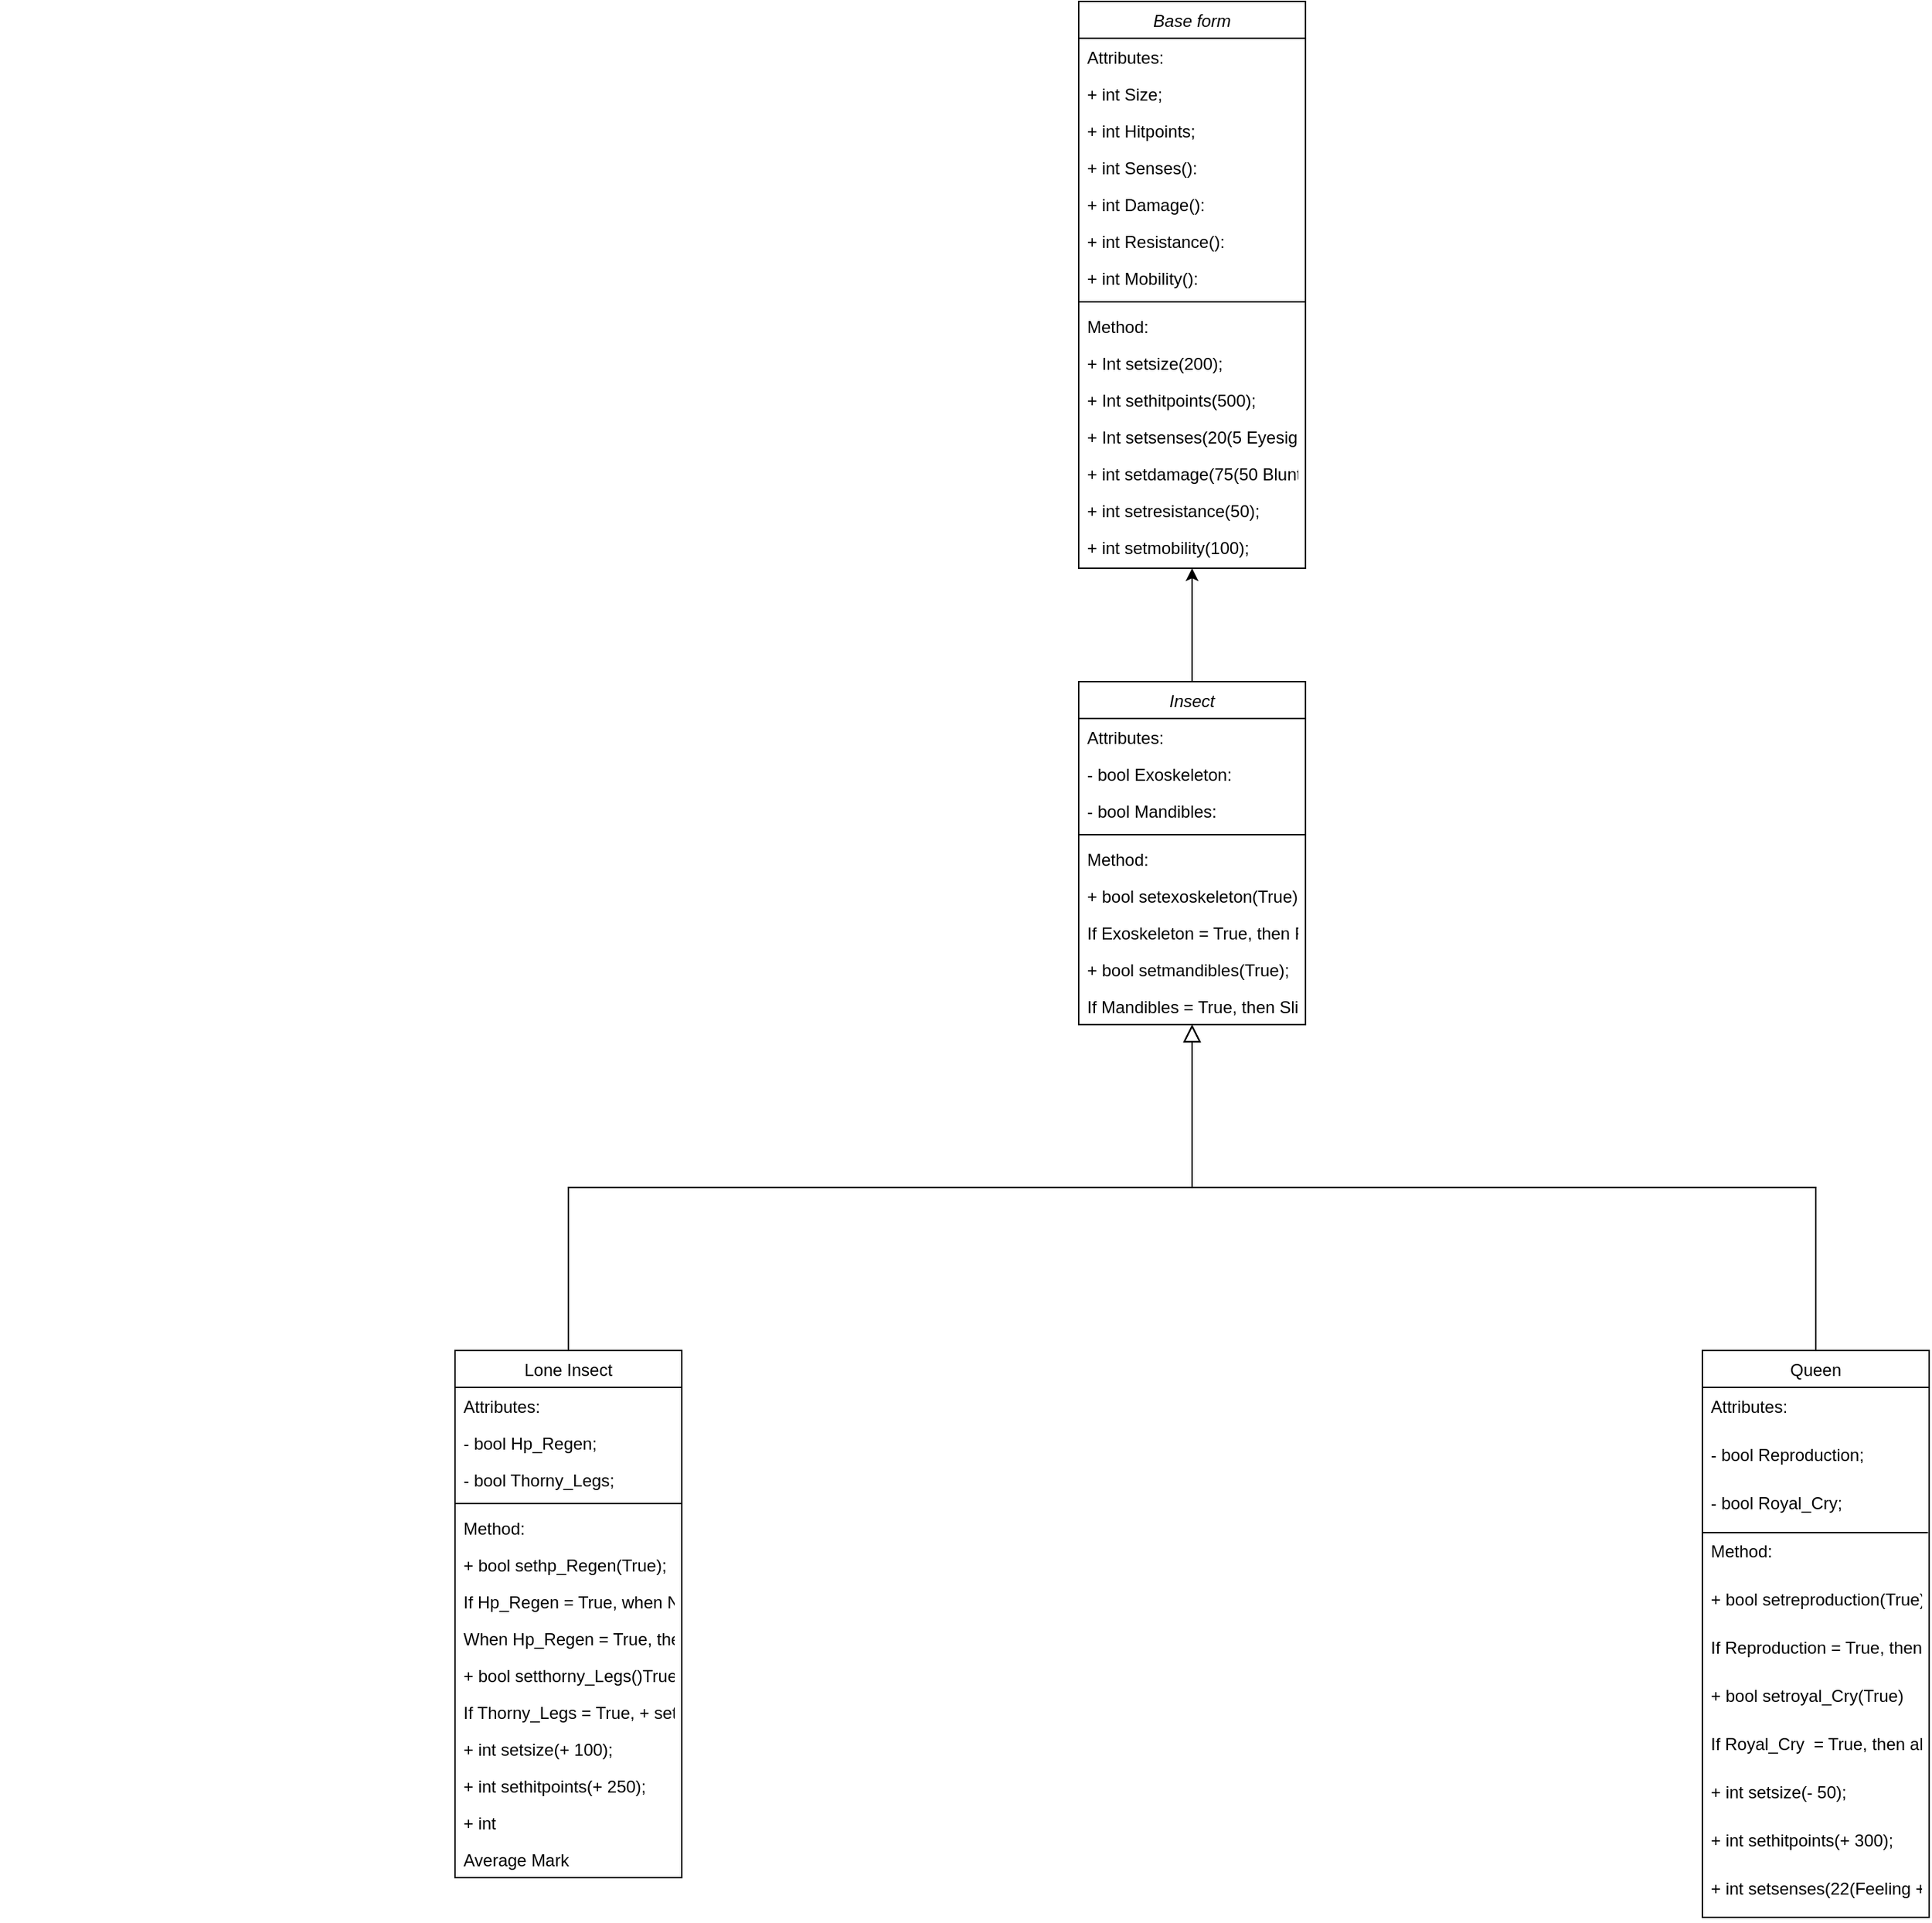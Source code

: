 <mxfile version="24.4.8" type="google">
  <diagram id="C5RBs43oDa-KdzZeNtuy" name="Page-1">
    <mxGraphModel grid="1" page="1" gridSize="20" guides="1" tooltips="1" connect="1" arrows="1" fold="1" pageScale="1" pageWidth="1654" pageHeight="2336" math="0" shadow="0">
      <root>
        <mxCell id="WIyWlLk6GJQsqaUBKTNV-0" />
        <mxCell id="WIyWlLk6GJQsqaUBKTNV-1" parent="WIyWlLk6GJQsqaUBKTNV-0" />
        <mxCell id="NuTiM8LtGagr-rvXPXmI-1" style="edgeStyle=orthogonalEdgeStyle;rounded=0;orthogonalLoop=1;jettySize=auto;html=1;exitX=0.5;exitY=0;exitDx=0;exitDy=0;entryX=0.5;entryY=1;entryDx=0;entryDy=0;" edge="1" parent="WIyWlLk6GJQsqaUBKTNV-1" source="zkfFHV4jXpPFQw0GAbJ--0" target="9nP0xPICYfMfOS9BI6PD-7">
          <mxGeometry relative="1" as="geometry" />
        </mxCell>
        <mxCell id="zkfFHV4jXpPFQw0GAbJ--0" value="Insect" style="swimlane;fontStyle=2;align=center;verticalAlign=top;childLayout=stackLayout;horizontal=1;startSize=26;horizontalStack=0;resizeParent=1;resizeLast=0;collapsible=1;marginBottom=0;rounded=0;shadow=0;strokeWidth=1;" vertex="1" parent="WIyWlLk6GJQsqaUBKTNV-1">
          <mxGeometry x="760" y="480" width="160" height="242" as="geometry">
            <mxRectangle x="230" y="140" width="160" height="26" as="alternateBounds" />
          </mxGeometry>
        </mxCell>
        <mxCell id="zkfFHV4jXpPFQw0GAbJ--1" value="Attributes:" style="text;align=left;verticalAlign=top;spacingLeft=4;spacingRight=4;overflow=hidden;rotatable=0;points=[[0,0.5],[1,0.5]];portConstraint=eastwest;" vertex="1" parent="zkfFHV4jXpPFQw0GAbJ--0">
          <mxGeometry y="26" width="160" height="26" as="geometry" />
        </mxCell>
        <mxCell id="9nP0xPICYfMfOS9BI6PD-6" value="- bool Exoskeleton:" style="text;align=left;verticalAlign=top;spacingLeft=4;spacingRight=4;overflow=hidden;rotatable=0;points=[[0,0.5],[1,0.5]];portConstraint=eastwest;rounded=0;shadow=0;html=0;" vertex="1" parent="zkfFHV4jXpPFQw0GAbJ--0">
          <mxGeometry y="52" width="160" height="26" as="geometry" />
        </mxCell>
        <mxCell id="zkfFHV4jXpPFQw0GAbJ--2" value="- bool Mandibles:" style="text;align=left;verticalAlign=top;spacingLeft=4;spacingRight=4;overflow=hidden;rotatable=0;points=[[0,0.5],[1,0.5]];portConstraint=eastwest;rounded=0;shadow=0;html=0;" vertex="1" parent="zkfFHV4jXpPFQw0GAbJ--0">
          <mxGeometry y="78" width="160" height="26" as="geometry" />
        </mxCell>
        <mxCell id="zkfFHV4jXpPFQw0GAbJ--4" value="" style="line;html=1;strokeWidth=1;align=left;verticalAlign=middle;spacingTop=-1;spacingLeft=3;spacingRight=3;rotatable=0;labelPosition=right;points=[];portConstraint=eastwest;" vertex="1" parent="zkfFHV4jXpPFQw0GAbJ--0">
          <mxGeometry y="104" width="160" height="8" as="geometry" />
        </mxCell>
        <mxCell id="zkfFHV4jXpPFQw0GAbJ--5" value="Method:" style="text;align=left;verticalAlign=top;spacingLeft=4;spacingRight=4;overflow=hidden;rotatable=0;points=[[0,0.5],[1,0.5]];portConstraint=eastwest;" vertex="1" parent="zkfFHV4jXpPFQw0GAbJ--0">
          <mxGeometry y="112" width="160" height="26" as="geometry" />
        </mxCell>
        <mxCell id="9nP0xPICYfMfOS9BI6PD-5" value="+ bool setexoskeleton(True);" style="text;align=left;verticalAlign=top;spacingLeft=4;spacingRight=4;overflow=hidden;rotatable=0;points=[[0,0.5],[1,0.5]];portConstraint=eastwest;" vertex="1" parent="zkfFHV4jXpPFQw0GAbJ--0">
          <mxGeometry y="138" width="160" height="26" as="geometry" />
        </mxCell>
        <mxCell id="5kZ9VZYD1oQlBFE6YMBr-1" value="If Exoskeleton = True, then Resitance + 150" style="text;align=left;verticalAlign=top;spacingLeft=4;spacingRight=4;overflow=hidden;rotatable=0;points=[[0,0.5],[1,0.5]];portConstraint=eastwest;" vertex="1" parent="zkfFHV4jXpPFQw0GAbJ--0">
          <mxGeometry y="164" width="160" height="26" as="geometry" />
        </mxCell>
        <mxCell id="5kZ9VZYD1oQlBFE6YMBr-2" value="+ bool setmandibles(True); " style="text;align=left;verticalAlign=top;spacingLeft=4;spacingRight=4;overflow=hidden;rotatable=0;points=[[0,0.5],[1,0.5]];portConstraint=eastwest;" vertex="1" parent="zkfFHV4jXpPFQw0GAbJ--0">
          <mxGeometry y="190" width="160" height="26" as="geometry" />
        </mxCell>
        <mxCell id="5kZ9VZYD1oQlBFE6YMBr-4" value="If Mandibles = True, then Slice Damage + 75" style="text;align=left;verticalAlign=top;spacingLeft=4;spacingRight=4;overflow=hidden;rotatable=0;points=[[0,0.5],[1,0.5]];portConstraint=eastwest;" vertex="1" parent="zkfFHV4jXpPFQw0GAbJ--0">
          <mxGeometry y="216" width="160" height="26" as="geometry" />
        </mxCell>
        <mxCell id="zkfFHV4jXpPFQw0GAbJ--6" value="Lone Insect" style="swimlane;fontStyle=0;align=center;verticalAlign=top;childLayout=stackLayout;horizontal=1;startSize=26;horizontalStack=0;resizeParent=1;resizeLast=0;collapsible=1;marginBottom=0;rounded=0;shadow=0;strokeWidth=1;" vertex="1" parent="WIyWlLk6GJQsqaUBKTNV-1">
          <mxGeometry x="320" y="952" width="160" height="372" as="geometry">
            <mxRectangle x="130" y="380" width="160" height="26" as="alternateBounds" />
          </mxGeometry>
        </mxCell>
        <mxCell id="zkfFHV4jXpPFQw0GAbJ--7" value="Attributes:" style="text;align=left;verticalAlign=top;spacingLeft=4;spacingRight=4;overflow=hidden;rotatable=0;points=[[0,0.5],[1,0.5]];portConstraint=eastwest;" vertex="1" parent="zkfFHV4jXpPFQw0GAbJ--6">
          <mxGeometry y="26" width="160" height="26" as="geometry" />
        </mxCell>
        <mxCell id="zkfFHV4jXpPFQw0GAbJ--8" value="- bool Hp_Regen;" style="text;align=left;verticalAlign=top;spacingLeft=4;spacingRight=4;overflow=hidden;rotatable=0;points=[[0,0.5],[1,0.5]];portConstraint=eastwest;rounded=0;shadow=0;html=0;" vertex="1" parent="zkfFHV4jXpPFQw0GAbJ--6">
          <mxGeometry y="52" width="160" height="26" as="geometry" />
        </mxCell>
        <mxCell id="NuTiM8LtGagr-rvXPXmI-5" value="- bool Thorny_Legs;" style="text;align=left;verticalAlign=top;spacingLeft=4;spacingRight=4;overflow=hidden;rotatable=0;points=[[0,0.5],[1,0.5]];portConstraint=eastwest;rounded=0;shadow=0;html=0;" vertex="1" parent="zkfFHV4jXpPFQw0GAbJ--6">
          <mxGeometry y="78" width="160" height="26" as="geometry" />
        </mxCell>
        <mxCell id="zkfFHV4jXpPFQw0GAbJ--9" value="" style="line;html=1;strokeWidth=1;align=left;verticalAlign=middle;spacingTop=-1;spacingLeft=3;spacingRight=3;rotatable=0;labelPosition=right;points=[];portConstraint=eastwest;" vertex="1" parent="zkfFHV4jXpPFQw0GAbJ--6">
          <mxGeometry y="104" width="160" height="8" as="geometry" />
        </mxCell>
        <mxCell id="zkfFHV4jXpPFQw0GAbJ--11" value="Method:" style="text;align=left;verticalAlign=top;spacingLeft=4;spacingRight=4;overflow=hidden;rotatable=0;points=[[0,0.5],[1,0.5]];portConstraint=eastwest;" vertex="1" parent="zkfFHV4jXpPFQw0GAbJ--6">
          <mxGeometry y="112" width="160" height="26" as="geometry" />
        </mxCell>
        <mxCell id="9nP0xPICYfMfOS9BI6PD-4" value="+ bool sethp_Regen(True);" style="text;align=left;verticalAlign=top;spacingLeft=4;spacingRight=4;overflow=hidden;rotatable=0;points=[[0,0.5],[1,0.5]];portConstraint=eastwest;" vertex="1" parent="zkfFHV4jXpPFQw0GAbJ--6">
          <mxGeometry y="138" width="160" height="26" as="geometry" />
        </mxCell>
        <mxCell id="NuTiM8LtGagr-rvXPXmI-3" value="If Hp_Regen = True, when Nutrition" style="text;align=left;verticalAlign=top;spacingLeft=4;spacingRight=4;overflow=hidden;rotatable=0;points=[[0,0.5],[1,0.5]];portConstraint=eastwest;rounded=0;shadow=0;html=0;" vertex="1" parent="zkfFHV4jXpPFQw0GAbJ--6">
          <mxGeometry y="164" width="160" height="26" as="geometry" />
        </mxCell>
        <mxCell id="5kZ9VZYD1oQlBFE6YMBr-15" value="When Hp_Regen = True, then + (int) Hitpoints" style="text;align=left;verticalAlign=top;spacingLeft=4;spacingRight=4;overflow=hidden;rotatable=0;points=[[0,0.5],[1,0.5]];portConstraint=eastwest;rounded=0;shadow=0;html=0;" vertex="1" parent="zkfFHV4jXpPFQw0GAbJ--6">
          <mxGeometry y="190" width="160" height="26" as="geometry" />
        </mxCell>
        <mxCell id="5kZ9VZYD1oQlBFE6YMBr-16" value="+ bool setthorny_Legs()True;" style="text;align=left;verticalAlign=top;spacingLeft=4;spacingRight=4;overflow=hidden;rotatable=0;points=[[0,0.5],[1,0.5]];portConstraint=eastwest;rounded=0;shadow=0;html=0;" vertex="1" parent="zkfFHV4jXpPFQw0GAbJ--6">
          <mxGeometry y="216" width="160" height="26" as="geometry" />
        </mxCell>
        <mxCell id="NuTiM8LtGagr-rvXPXmI-2" value="If Thorny_Legs = True, + setmobility(+ 20);" style="text;align=left;verticalAlign=top;spacingLeft=4;spacingRight=4;overflow=hidden;rotatable=0;points=[[0,0.5],[1,0.5]];portConstraint=eastwest;rounded=0;shadow=0;html=0;" vertex="1" parent="zkfFHV4jXpPFQw0GAbJ--6">
          <mxGeometry y="242" width="160" height="26" as="geometry" />
        </mxCell>
        <mxCell id="NuTiM8LtGagr-rvXPXmI-6" value="+ int setsize(+ 100);" style="text;align=left;verticalAlign=top;spacingLeft=4;spacingRight=4;overflow=hidden;rotatable=0;points=[[0,0.5],[1,0.5]];portConstraint=eastwest;rounded=0;shadow=0;html=0;" vertex="1" parent="zkfFHV4jXpPFQw0GAbJ--6">
          <mxGeometry y="268" width="160" height="26" as="geometry" />
        </mxCell>
        <mxCell id="NuTiM8LtGagr-rvXPXmI-7" value="+ int sethitpoints(+ 250);" style="text;align=left;verticalAlign=top;spacingLeft=4;spacingRight=4;overflow=hidden;rotatable=0;points=[[0,0.5],[1,0.5]];portConstraint=eastwest;rounded=0;shadow=0;html=0;" vertex="1" parent="zkfFHV4jXpPFQw0GAbJ--6">
          <mxGeometry y="294" width="160" height="26" as="geometry" />
        </mxCell>
        <mxCell id="NuTiM8LtGagr-rvXPXmI-8" value="+ int " style="text;align=left;verticalAlign=top;spacingLeft=4;spacingRight=4;overflow=hidden;rotatable=0;points=[[0,0.5],[1,0.5]];portConstraint=eastwest;rounded=0;shadow=0;html=0;" vertex="1" parent="zkfFHV4jXpPFQw0GAbJ--6">
          <mxGeometry y="320" width="160" height="26" as="geometry" />
        </mxCell>
        <mxCell id="NuTiM8LtGagr-rvXPXmI-9" value="Average Mark" style="text;align=left;verticalAlign=top;spacingLeft=4;spacingRight=4;overflow=hidden;rotatable=0;points=[[0,0.5],[1,0.5]];portConstraint=eastwest;rounded=0;shadow=0;html=0;" vertex="1" parent="zkfFHV4jXpPFQw0GAbJ--6">
          <mxGeometry y="346" width="160" height="26" as="geometry" />
        </mxCell>
        <mxCell id="zkfFHV4jXpPFQw0GAbJ--12" value="" style="endArrow=block;endSize=10;endFill=0;shadow=0;strokeWidth=1;rounded=0;curved=0;edgeStyle=elbowEdgeStyle;elbow=vertical;" edge="1" parent="WIyWlLk6GJQsqaUBKTNV-1" source="zkfFHV4jXpPFQw0GAbJ--6" target="zkfFHV4jXpPFQw0GAbJ--0">
          <mxGeometry width="160" relative="1" as="geometry">
            <mxPoint x="612" y="163" as="sourcePoint" />
            <mxPoint x="612" y="163" as="targetPoint" />
          </mxGeometry>
        </mxCell>
        <mxCell id="zkfFHV4jXpPFQw0GAbJ--13" value="Queen" style="swimlane;fontStyle=0;align=center;verticalAlign=top;childLayout=stackLayout;horizontal=1;startSize=26;horizontalStack=0;resizeParent=1;resizeLast=0;collapsible=1;marginBottom=0;rounded=0;shadow=0;strokeWidth=1;" vertex="1" parent="WIyWlLk6GJQsqaUBKTNV-1">
          <mxGeometry x="1200" y="952" width="160" height="400" as="geometry">
            <mxRectangle x="340" y="380" width="170" height="26" as="alternateBounds" />
          </mxGeometry>
        </mxCell>
        <mxCell id="zkfFHV4jXpPFQw0GAbJ--14" value="Attributes:" style="text;align=left;verticalAlign=top;spacingLeft=4;spacingRight=4;overflow=hidden;rotatable=0;points=[[0,0.5],[1,0.5]];portConstraint=eastwest;" vertex="1" parent="zkfFHV4jXpPFQw0GAbJ--13">
          <mxGeometry y="26" width="160" height="34" as="geometry" />
        </mxCell>
        <mxCell id="9nP0xPICYfMfOS9BI6PD-2" value="- bool Reproduction;" style="text;align=left;verticalAlign=top;spacingLeft=4;spacingRight=4;overflow=hidden;rotatable=0;points=[[0,0.5],[1,0.5]];portConstraint=eastwest;" vertex="1" parent="zkfFHV4jXpPFQw0GAbJ--13">
          <mxGeometry y="60" width="160" height="34" as="geometry" />
        </mxCell>
        <mxCell id="5kZ9VZYD1oQlBFE6YMBr-5" value="- bool Royal_Cry;" style="text;align=left;verticalAlign=top;spacingLeft=4;spacingRight=4;overflow=hidden;rotatable=0;points=[[0,0.5],[1,0.5]];portConstraint=eastwest;" vertex="1" parent="zkfFHV4jXpPFQw0GAbJ--13">
          <mxGeometry y="94" width="160" height="34" as="geometry" />
        </mxCell>
        <mxCell id="9nP0xPICYfMfOS9BI6PD-0" value="Method:" style="text;align=left;verticalAlign=top;spacingLeft=4;spacingRight=4;overflow=hidden;rotatable=0;points=[[0,0.5],[1,0.5]];portConstraint=eastwest;" vertex="1" parent="zkfFHV4jXpPFQw0GAbJ--13">
          <mxGeometry y="128" width="160" height="34" as="geometry" />
        </mxCell>
        <mxCell id="9nP0xPICYfMfOS9BI6PD-1" value="" style="endArrow=none;html=1;rounded=0;entryX=0.995;entryY=0.013;entryDx=0;entryDy=0;entryPerimeter=0;exitX=0.001;exitY=0.013;exitDx=0;exitDy=0;exitPerimeter=0;" edge="1" parent="zkfFHV4jXpPFQw0GAbJ--13" source="9nP0xPICYfMfOS9BI6PD-0" target="9nP0xPICYfMfOS9BI6PD-0">
          <mxGeometry width="50" height="50" relative="1" as="geometry">
            <mxPoint x="-140" y="10" as="sourcePoint" />
            <mxPoint x="-90" y="-40" as="targetPoint" />
          </mxGeometry>
        </mxCell>
        <mxCell id="9nP0xPICYfMfOS9BI6PD-3" value="+ bool setreproduction(True);" style="text;align=left;verticalAlign=top;spacingLeft=4;spacingRight=4;overflow=hidden;rotatable=0;points=[[0,0.5],[1,0.5]];portConstraint=eastwest;" vertex="1" parent="zkfFHV4jXpPFQw0GAbJ--13">
          <mxGeometry y="162" width="160" height="34" as="geometry" />
        </mxCell>
        <mxCell id="5kZ9VZYD1oQlBFE6YMBr-7" value="If Reproduction = True, then allow Male production" style="text;align=left;verticalAlign=top;spacingLeft=4;spacingRight=4;overflow=hidden;rotatable=0;points=[[0,0.5],[1,0.5]];portConstraint=eastwest;" vertex="1" parent="zkfFHV4jXpPFQw0GAbJ--13">
          <mxGeometry y="196" width="160" height="34" as="geometry" />
        </mxCell>
        <mxCell id="5kZ9VZYD1oQlBFE6YMBr-8" value="+ bool setroyal_Cry(True)" style="text;align=left;verticalAlign=top;spacingLeft=4;spacingRight=4;overflow=hidden;rotatable=0;points=[[0,0.5],[1,0.5]];portConstraint=eastwest;" vertex="1" parent="zkfFHV4jXpPFQw0GAbJ--13">
          <mxGeometry y="230" width="160" height="34" as="geometry" />
        </mxCell>
        <mxCell id="5kZ9VZYD1oQlBFE6YMBr-9" value="If Royal_Cry  = True, then allow all subject mobilisation" style="text;align=left;verticalAlign=top;spacingLeft=4;spacingRight=4;overflow=hidden;rotatable=0;points=[[0,0.5],[1,0.5]];portConstraint=eastwest;" vertex="1" parent="zkfFHV4jXpPFQw0GAbJ--13">
          <mxGeometry y="264" width="160" height="34" as="geometry" />
        </mxCell>
        <mxCell id="5kZ9VZYD1oQlBFE6YMBr-11" value="+ int setsize(- 50);" style="text;align=left;verticalAlign=top;spacingLeft=4;spacingRight=4;overflow=hidden;rotatable=0;points=[[0,0.5],[1,0.5]];portConstraint=eastwest;" vertex="1" parent="zkfFHV4jXpPFQw0GAbJ--13">
          <mxGeometry y="298" width="160" height="34" as="geometry" />
        </mxCell>
        <mxCell id="5kZ9VZYD1oQlBFE6YMBr-13" value="+ int sethitpoints(+ 300);" style="text;align=left;verticalAlign=top;spacingLeft=4;spacingRight=4;overflow=hidden;rotatable=0;points=[[0,0.5],[1,0.5]];portConstraint=eastwest;" vertex="1" parent="zkfFHV4jXpPFQw0GAbJ--13">
          <mxGeometry y="332" width="160" height="34" as="geometry" />
        </mxCell>
        <mxCell id="5kZ9VZYD1oQlBFE6YMBr-17" value="+ int setsenses(22(Feeling +2))" style="text;align=left;verticalAlign=top;spacingLeft=4;spacingRight=4;overflow=hidden;rotatable=0;points=[[0,0.5],[1,0.5]];portConstraint=eastwest;" vertex="1" parent="zkfFHV4jXpPFQw0GAbJ--13">
          <mxGeometry y="366" width="160" height="34" as="geometry" />
        </mxCell>
        <mxCell id="zkfFHV4jXpPFQw0GAbJ--16" value="" style="endArrow=block;endSize=10;endFill=0;shadow=0;strokeWidth=1;rounded=0;curved=0;edgeStyle=elbowEdgeStyle;elbow=vertical;" edge="1" parent="WIyWlLk6GJQsqaUBKTNV-1" source="zkfFHV4jXpPFQw0GAbJ--13" target="zkfFHV4jXpPFQw0GAbJ--0">
          <mxGeometry width="160" relative="1" as="geometry">
            <mxPoint x="622" y="333" as="sourcePoint" />
            <mxPoint x="722" y="231" as="targetPoint" />
          </mxGeometry>
        </mxCell>
        <mxCell id="9nP0xPICYfMfOS9BI6PD-7" value="Base form" style="swimlane;fontStyle=2;align=center;verticalAlign=top;childLayout=stackLayout;horizontal=1;startSize=26;horizontalStack=0;resizeParent=1;resizeLast=0;collapsible=1;marginBottom=0;rounded=0;shadow=0;strokeWidth=1;" vertex="1" parent="WIyWlLk6GJQsqaUBKTNV-1">
          <mxGeometry x="760" width="160" height="400" as="geometry">
            <mxRectangle x="1040" width="160" height="26" as="alternateBounds" />
          </mxGeometry>
        </mxCell>
        <mxCell id="9nP0xPICYfMfOS9BI6PD-8" value="Attributes:" style="text;align=left;verticalAlign=top;spacingLeft=4;spacingRight=4;overflow=hidden;rotatable=0;points=[[0,0.5],[1,0.5]];portConstraint=eastwest;" vertex="1" parent="9nP0xPICYfMfOS9BI6PD-7">
          <mxGeometry y="26" width="160" height="26" as="geometry" />
        </mxCell>
        <mxCell id="9nP0xPICYfMfOS9BI6PD-9" value="+ int Size;" style="text;align=left;verticalAlign=top;spacingLeft=4;spacingRight=4;overflow=hidden;rotatable=0;points=[[0,0.5],[1,0.5]];portConstraint=eastwest;rounded=0;shadow=0;html=0;" vertex="1" parent="9nP0xPICYfMfOS9BI6PD-7">
          <mxGeometry y="52" width="160" height="26" as="geometry" />
        </mxCell>
        <mxCell id="9nP0xPICYfMfOS9BI6PD-10" value="+ int Hitpoints;" style="text;align=left;verticalAlign=top;spacingLeft=4;spacingRight=4;overflow=hidden;rotatable=0;points=[[0,0.5],[1,0.5]];portConstraint=eastwest;rounded=0;shadow=0;html=0;" vertex="1" parent="9nP0xPICYfMfOS9BI6PD-7">
          <mxGeometry y="78" width="160" height="26" as="geometry" />
        </mxCell>
        <mxCell id="9nP0xPICYfMfOS9BI6PD-14" value="+ int Senses():" style="text;align=left;verticalAlign=top;spacingLeft=4;spacingRight=4;overflow=hidden;rotatable=0;points=[[0,0.5],[1,0.5]];portConstraint=eastwest;rounded=0;shadow=0;html=0;" vertex="1" parent="9nP0xPICYfMfOS9BI6PD-7">
          <mxGeometry y="104" width="160" height="26" as="geometry" />
        </mxCell>
        <mxCell id="9nP0xPICYfMfOS9BI6PD-15" value="+ int Damage():" style="text;align=left;verticalAlign=top;spacingLeft=4;spacingRight=4;overflow=hidden;rotatable=0;points=[[0,0.5],[1,0.5]];portConstraint=eastwest;rounded=0;shadow=0;html=0;" vertex="1" parent="9nP0xPICYfMfOS9BI6PD-7">
          <mxGeometry y="130" width="160" height="26" as="geometry" />
        </mxCell>
        <mxCell id="9nP0xPICYfMfOS9BI6PD-16" value="+ int Resistance():" style="text;align=left;verticalAlign=top;spacingLeft=4;spacingRight=4;overflow=hidden;rotatable=0;points=[[0,0.5],[1,0.5]];portConstraint=eastwest;rounded=0;shadow=0;html=0;" vertex="1" parent="9nP0xPICYfMfOS9BI6PD-7">
          <mxGeometry y="156" width="160" height="26" as="geometry" />
        </mxCell>
        <mxCell id="9nP0xPICYfMfOS9BI6PD-19" value="+ int Mobility():" style="text;align=left;verticalAlign=top;spacingLeft=4;spacingRight=4;overflow=hidden;rotatable=0;points=[[0,0.5],[1,0.5]];portConstraint=eastwest;rounded=0;shadow=0;html=0;" vertex="1" parent="9nP0xPICYfMfOS9BI6PD-7">
          <mxGeometry y="182" width="160" height="26" as="geometry" />
        </mxCell>
        <mxCell id="9nP0xPICYfMfOS9BI6PD-11" value="" style="line;html=1;strokeWidth=1;align=left;verticalAlign=middle;spacingTop=-1;spacingLeft=3;spacingRight=3;rotatable=0;labelPosition=right;points=[];portConstraint=eastwest;" vertex="1" parent="9nP0xPICYfMfOS9BI6PD-7">
          <mxGeometry y="208" width="160" height="8" as="geometry" />
        </mxCell>
        <mxCell id="9nP0xPICYfMfOS9BI6PD-12" value="Method:" style="text;align=left;verticalAlign=top;spacingLeft=4;spacingRight=4;overflow=hidden;rotatable=0;points=[[0,0.5],[1,0.5]];portConstraint=eastwest;" vertex="1" parent="9nP0xPICYfMfOS9BI6PD-7">
          <mxGeometry y="216" width="160" height="26" as="geometry" />
        </mxCell>
        <mxCell id="9nP0xPICYfMfOS9BI6PD-13" value="+ Int setsize(200);" style="text;align=left;verticalAlign=top;spacingLeft=4;spacingRight=4;overflow=hidden;rotatable=0;points=[[0,0.5],[1,0.5]];portConstraint=eastwest;" vertex="1" parent="9nP0xPICYfMfOS9BI6PD-7">
          <mxGeometry y="242" width="160" height="26" as="geometry" />
        </mxCell>
        <mxCell id="9nP0xPICYfMfOS9BI6PD-20" value="+ Int sethitpoints(500);" style="text;align=left;verticalAlign=top;spacingLeft=4;spacingRight=4;overflow=hidden;rotatable=0;points=[[0,0.5],[1,0.5]];portConstraint=eastwest;" vertex="1" parent="9nP0xPICYfMfOS9BI6PD-7">
          <mxGeometry y="268" width="160" height="26" as="geometry" />
        </mxCell>
        <mxCell id="9nP0xPICYfMfOS9BI6PD-21" value="+ Int setsenses(20(5 Eyesight, 5 Hearing, 5 Feeling, 5 Smell));" style="text;align=left;verticalAlign=top;spacingLeft=4;spacingRight=4;overflow=hidden;rotatable=0;points=[[0,0.5],[1,0.5]];portConstraint=eastwest;" vertex="1" parent="9nP0xPICYfMfOS9BI6PD-7">
          <mxGeometry y="294" width="160" height="26" as="geometry" />
        </mxCell>
        <mxCell id="9nP0xPICYfMfOS9BI6PD-22" value="+ int setdamage(75(50 Blunt Damage, 25 Slice Damage));" style="text;align=left;verticalAlign=top;spacingLeft=4;spacingRight=4;overflow=hidden;rotatable=0;points=[[0,0.5],[1,0.5]];portConstraint=eastwest;" vertex="1" parent="9nP0xPICYfMfOS9BI6PD-7">
          <mxGeometry y="320" width="160" height="26" as="geometry" />
        </mxCell>
        <mxCell id="9nP0xPICYfMfOS9BI6PD-23" value="+ int setresistance(50);" style="text;align=left;verticalAlign=top;spacingLeft=4;spacingRight=4;overflow=hidden;rotatable=0;points=[[0,0.5],[1,0.5]];portConstraint=eastwest;" vertex="1" parent="9nP0xPICYfMfOS9BI6PD-7">
          <mxGeometry y="346" width="160" height="26" as="geometry" />
        </mxCell>
        <mxCell id="9nP0xPICYfMfOS9BI6PD-24" value="+ int setmobility(100);" style="text;align=left;verticalAlign=top;spacingLeft=4;spacingRight=4;overflow=hidden;rotatable=0;points=[[0,0.5],[1,0.5]];portConstraint=eastwest;" vertex="1" parent="9nP0xPICYfMfOS9BI6PD-7">
          <mxGeometry y="372" width="160" height="26" as="geometry" />
        </mxCell>
        <mxCell id="z8L4y7SrTdnDHdo77uzn-1" value="" style="ellipse;whiteSpace=wrap;html=1;aspect=fixed;direction=south;" vertex="1" parent="WIyWlLk6GJQsqaUBKTNV-1">
          <mxGeometry height="20" as="geometry" />
        </mxCell>
      </root>
    </mxGraphModel>
  </diagram>
</mxfile>
